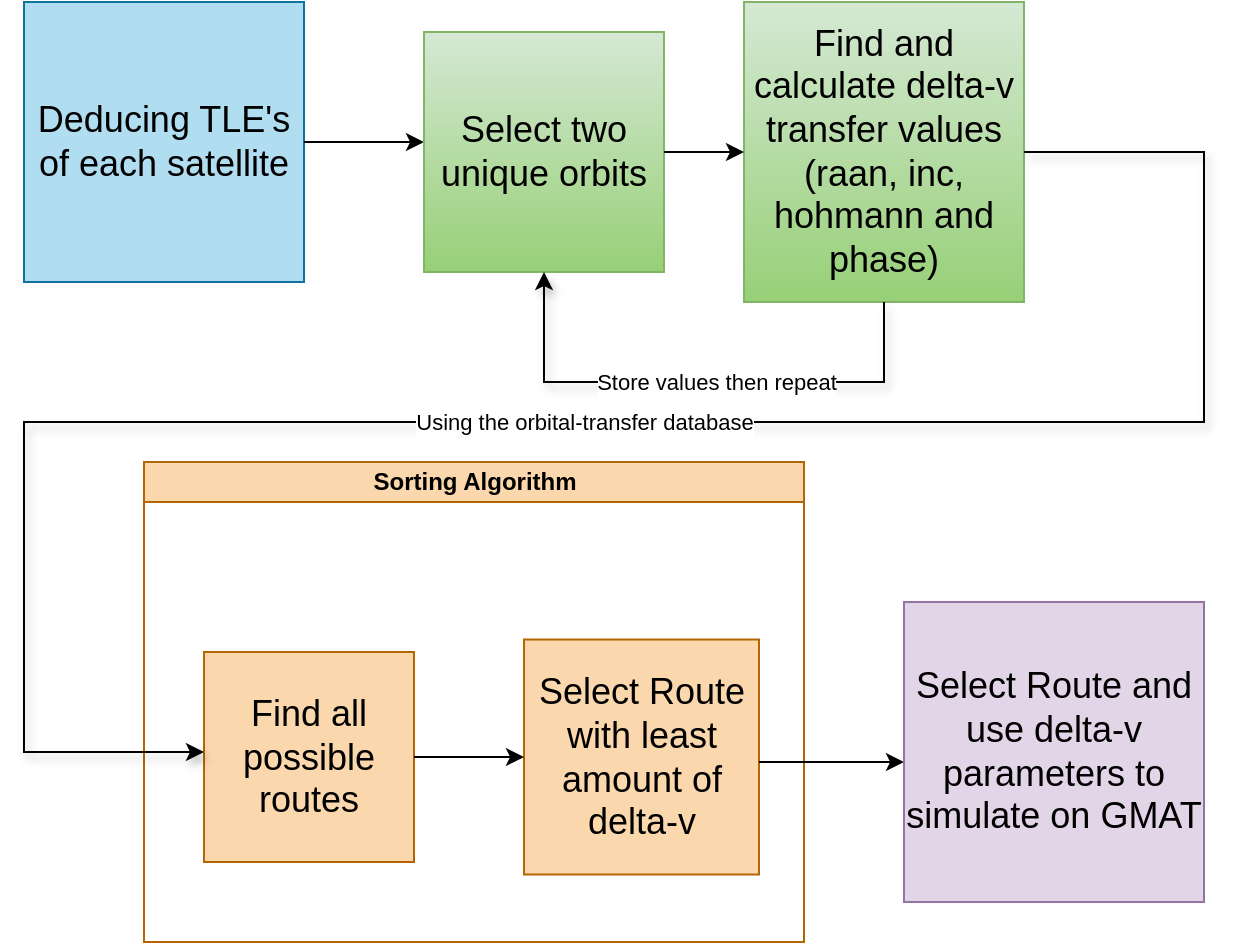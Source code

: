 <mxfile version="24.7.16">
  <diagram id="prtHgNgQTEPvFCAcTncT" name="Page-1">
    <mxGraphModel dx="2117" dy="653" grid="1" gridSize="10" guides="1" tooltips="1" connect="1" arrows="1" fold="1" page="1" pageScale="1" pageWidth="827" pageHeight="1169" background="#FFFFFF" math="0" shadow="0">
      <root>
        <mxCell id="0" />
        <mxCell id="1" parent="0" />
        <mxCell id="dNxyNK7c78bLwvsdeMH5-11" value="Sorting Algorithm" style="swimlane;html=1;startSize=20;horizontal=1;containerType=tree;glass=0;labelBorderColor=none;textShadow=0;labelBackgroundColor=none;fillColor=#fad7ac;strokeColor=#b46504;" parent="1" vertex="1">
          <mxGeometry x="-140" y="440" width="330" height="240" as="geometry" />
        </mxCell>
        <mxCell id="OtilI0UbC40MiFN2WFo_-13" value="Find all possible routes" style="whiteSpace=wrap;html=1;aspect=fixed;fontSize=18;fillColor=#fad7ac;strokeColor=#b46504;" vertex="1" parent="dNxyNK7c78bLwvsdeMH5-11">
          <mxGeometry x="30" y="95" width="105" height="105" as="geometry" />
        </mxCell>
        <mxCell id="OtilI0UbC40MiFN2WFo_-15" value="Select Route with least amount of delta-v" style="whiteSpace=wrap;html=1;aspect=fixed;fontSize=18;labelBorderColor=none;fillColor=#fad7ac;strokeColor=#b46504;" vertex="1" parent="dNxyNK7c78bLwvsdeMH5-11">
          <mxGeometry x="190" y="88.75" width="117.5" height="117.5" as="geometry" />
        </mxCell>
        <mxCell id="OtilI0UbC40MiFN2WFo_-14" value="" style="endArrow=classic;html=1;rounded=0;exitX=1;exitY=0.5;exitDx=0;exitDy=0;" edge="1" parent="dNxyNK7c78bLwvsdeMH5-11" source="OtilI0UbC40MiFN2WFo_-13" target="OtilI0UbC40MiFN2WFo_-15">
          <mxGeometry width="50" height="50" relative="1" as="geometry">
            <mxPoint x="50" y="-80" as="sourcePoint" />
            <mxPoint x="300" y="-132" as="targetPoint" />
          </mxGeometry>
        </mxCell>
        <mxCell id="OtilI0UbC40MiFN2WFo_-16" value="" style="endArrow=classic;html=1;rounded=0;" edge="1" parent="dNxyNK7c78bLwvsdeMH5-11">
          <mxGeometry width="50" height="50" relative="1" as="geometry">
            <mxPoint x="307.5" y="150" as="sourcePoint" />
            <mxPoint x="380" y="150" as="targetPoint" />
          </mxGeometry>
        </mxCell>
        <mxCell id="OtilI0UbC40MiFN2WFo_-4" value="&lt;font style=&quot;font-size: 18px;&quot;&gt;Deducing TLE&#39;s of each satellite&lt;/font&gt;" style="rounded=0;whiteSpace=wrap;html=1;fontSize=18;fillColor=#b1ddf0;strokeColor=#10739e;" vertex="1" parent="1">
          <mxGeometry x="-200" y="210" width="140" height="140" as="geometry" />
        </mxCell>
        <mxCell id="OtilI0UbC40MiFN2WFo_-5" value="" style="endArrow=classic;html=1;rounded=0;" edge="1" parent="1" source="OtilI0UbC40MiFN2WFo_-4">
          <mxGeometry width="50" height="50" relative="1" as="geometry">
            <mxPoint x="390" y="310" as="sourcePoint" />
            <mxPoint y="280" as="targetPoint" />
          </mxGeometry>
        </mxCell>
        <mxCell id="OtilI0UbC40MiFN2WFo_-6" value="Select two unique orbits" style="rounded=0;whiteSpace=wrap;html=1;fontSize=18;fillColor=#d5e8d4;gradientColor=#97d077;strokeColor=#82b366;" vertex="1" parent="1">
          <mxGeometry y="225" width="120" height="120" as="geometry" />
        </mxCell>
        <mxCell id="OtilI0UbC40MiFN2WFo_-8" value="Find and calculate delta-v transfer values (raan, inc, hohmann and phase)" style="rounded=0;whiteSpace=wrap;html=1;fontSize=18;fillColor=#d5e8d4;gradientColor=#97d077;strokeColor=#82b366;" vertex="1" parent="1">
          <mxGeometry x="160" y="210" width="140" height="150" as="geometry" />
        </mxCell>
        <mxCell id="OtilI0UbC40MiFN2WFo_-9" value="" style="endArrow=classic;html=1;rounded=0;entryX=0;entryY=0.5;entryDx=0;entryDy=0;" edge="1" parent="1" source="OtilI0UbC40MiFN2WFo_-6" target="OtilI0UbC40MiFN2WFo_-8">
          <mxGeometry width="50" height="50" relative="1" as="geometry">
            <mxPoint x="230" y="320" as="sourcePoint" />
            <mxPoint x="280" y="270" as="targetPoint" />
          </mxGeometry>
        </mxCell>
        <mxCell id="OtilI0UbC40MiFN2WFo_-10" value="Store values then repeat" style="endArrow=classic;html=1;rounded=0;exitX=0.5;exitY=1;exitDx=0;exitDy=0;entryX=0.5;entryY=1;entryDx=0;entryDy=0;shadow=1;" edge="1" parent="1" source="OtilI0UbC40MiFN2WFo_-8" target="OtilI0UbC40MiFN2WFo_-6">
          <mxGeometry x="-0.059" width="50" height="50" relative="1" as="geometry">
            <mxPoint x="230" y="320" as="sourcePoint" />
            <mxPoint x="280" y="270" as="targetPoint" />
            <Array as="points">
              <mxPoint x="230" y="400" />
              <mxPoint x="60" y="400" />
            </Array>
            <mxPoint as="offset" />
          </mxGeometry>
        </mxCell>
        <mxCell id="OtilI0UbC40MiFN2WFo_-11" value="Using the orbital-transfer database" style="endArrow=classic;html=1;rounded=0;exitX=1;exitY=0.5;exitDx=0;exitDy=0;entryX=0;entryY=0.5;entryDx=0;entryDy=0;shadow=1;fillColor=#FFFFFF;" edge="1" parent="1" source="OtilI0UbC40MiFN2WFo_-8">
          <mxGeometry width="50" height="50" relative="1" as="geometry">
            <mxPoint x="310" y="305" as="sourcePoint" />
            <mxPoint x="-110" y="585" as="targetPoint" />
            <Array as="points">
              <mxPoint x="390" y="285" />
              <mxPoint x="390" y="420" />
              <mxPoint x="90" y="420" />
              <mxPoint x="-200" y="420" />
              <mxPoint x="-200" y="585" />
            </Array>
          </mxGeometry>
        </mxCell>
        <mxCell id="OtilI0UbC40MiFN2WFo_-17" value="Select Route and use delta-v parameters to simulate on GMAT" style="whiteSpace=wrap;html=1;aspect=fixed;fontSize=18;fillColor=#e1d5e7;strokeColor=#9673a6;" vertex="1" parent="1">
          <mxGeometry x="240" y="510" width="150" height="150" as="geometry" />
        </mxCell>
      </root>
    </mxGraphModel>
  </diagram>
</mxfile>

